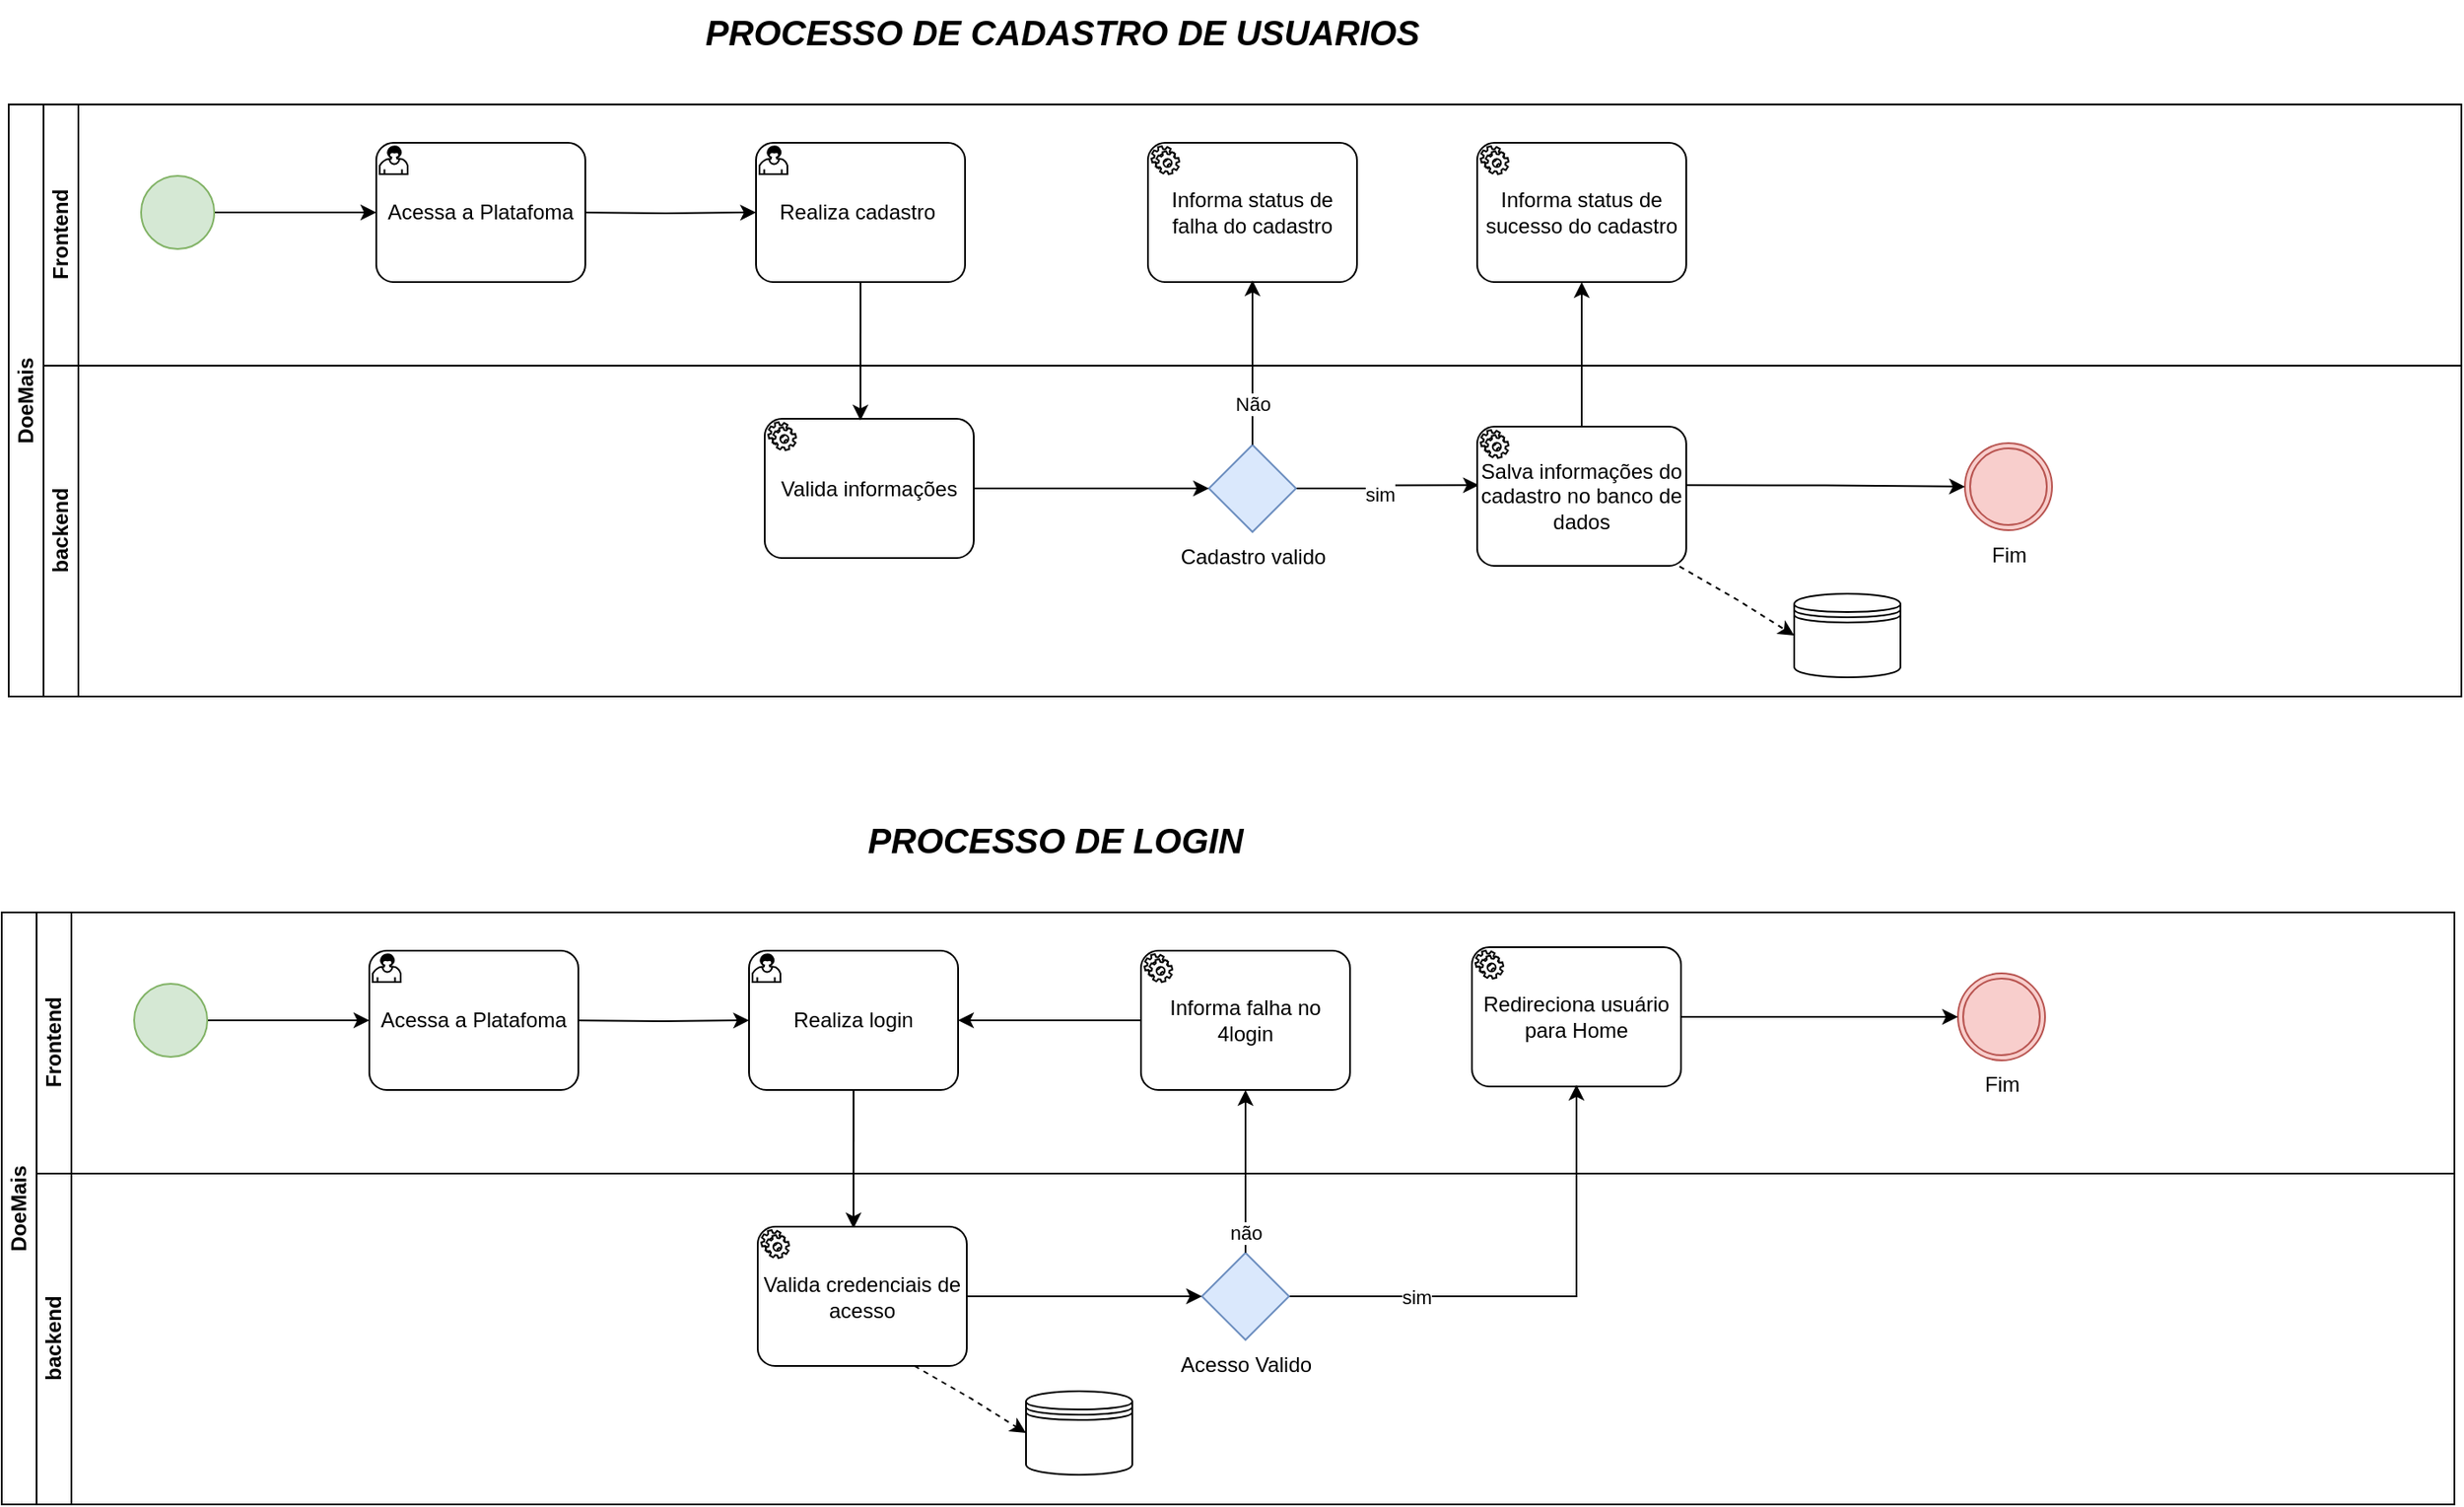 <mxfile version="24.7.16">
  <diagram id="MPlgNmoAkiDnlrxs8eGA" name="Processos">
    <mxGraphModel dx="1946" dy="2253" grid="0" gridSize="10" guides="1" tooltips="1" connect="1" arrows="1" fold="1" page="1" pageScale="1" pageWidth="827" pageHeight="1169" math="0" shadow="0">
      <root>
        <mxCell id="0" />
        <mxCell id="1" parent="0" />
        <mxCell id="Hq5JY7zZNwWvfK3bBxqk-1" value="DoeMais" style="swimlane;html=1;childLayout=stackLayout;resizeParent=1;resizeParentMax=0;horizontal=0;startSize=20;horizontalStack=0;whiteSpace=wrap;" vertex="1" parent="1">
          <mxGeometry x="60" y="30" width="1408" height="340" as="geometry" />
        </mxCell>
        <mxCell id="Hq5JY7zZNwWvfK3bBxqk-2" value="Frontend" style="swimlane;html=1;startSize=20;horizontal=0;" vertex="1" parent="Hq5JY7zZNwWvfK3bBxqk-1">
          <mxGeometry x="20" width="1388" height="150" as="geometry" />
        </mxCell>
        <mxCell id="Hq5JY7zZNwWvfK3bBxqk-3" value="" style="edgeStyle=orthogonalEdgeStyle;rounded=0;orthogonalLoop=1;jettySize=auto;html=1;" edge="1" parent="Hq5JY7zZNwWvfK3bBxqk-2" source="Hq5JY7zZNwWvfK3bBxqk-4" target="Hq5JY7zZNwWvfK3bBxqk-56">
          <mxGeometry relative="1" as="geometry">
            <mxPoint x="185" y="62.0" as="targetPoint" />
          </mxGeometry>
        </mxCell>
        <mxCell id="Hq5JY7zZNwWvfK3bBxqk-4" value="" style="points=[[0.145,0.145,0],[0.5,0,0],[0.855,0.145,0],[1,0.5,0],[0.855,0.855,0],[0.5,1,0],[0.145,0.855,0],[0,0.5,0]];shape=mxgraph.bpmn.event;html=1;verticalLabelPosition=bottom;labelBackgroundColor=#ffffff;verticalAlign=top;align=center;perimeter=ellipsePerimeter;outlineConnect=0;aspect=fixed;outline=standard;symbol=general;fillColor=#d5e8d4;strokeColor=#82b366;" vertex="1" parent="Hq5JY7zZNwWvfK3bBxqk-2">
          <mxGeometry x="56" y="41" width="42" height="42" as="geometry" />
        </mxCell>
        <mxCell id="Hq5JY7zZNwWvfK3bBxqk-5" value="" style="edgeStyle=orthogonalEdgeStyle;rounded=0;orthogonalLoop=1;jettySize=auto;html=1;entryX=0;entryY=0.5;entryDx=0;entryDy=0;entryPerimeter=0;" edge="1" parent="Hq5JY7zZNwWvfK3bBxqk-2" target="Hq5JY7zZNwWvfK3bBxqk-57">
          <mxGeometry relative="1" as="geometry">
            <mxPoint x="305" y="62" as="sourcePoint" />
            <mxPoint x="404" y="62" as="targetPoint" />
          </mxGeometry>
        </mxCell>
        <mxCell id="Hq5JY7zZNwWvfK3bBxqk-56" value="Acessa a Platafoma" style="points=[[0.25,0,0],[0.5,0,0],[0.75,0,0],[1,0.25,0],[1,0.5,0],[1,0.75,0],[0.75,1,0],[0.5,1,0],[0.25,1,0],[0,0.75,0],[0,0.5,0],[0,0.25,0]];shape=mxgraph.bpmn.task;whiteSpace=wrap;rectStyle=rounded;size=10;html=1;container=1;expand=0;collapsible=0;taskMarker=user;" vertex="1" parent="Hq5JY7zZNwWvfK3bBxqk-2">
          <mxGeometry x="191" y="22" width="120" height="80" as="geometry" />
        </mxCell>
        <mxCell id="Hq5JY7zZNwWvfK3bBxqk-57" value="Realiza cadastro&amp;nbsp;" style="points=[[0.25,0,0],[0.5,0,0],[0.75,0,0],[1,0.25,0],[1,0.5,0],[1,0.75,0],[0.75,1,0],[0.5,1,0],[0.25,1,0],[0,0.75,0],[0,0.5,0],[0,0.25,0]];shape=mxgraph.bpmn.task;whiteSpace=wrap;rectStyle=rounded;size=10;html=1;container=1;expand=0;collapsible=0;taskMarker=user;" vertex="1" parent="Hq5JY7zZNwWvfK3bBxqk-2">
          <mxGeometry x="409" y="22" width="120" height="80" as="geometry" />
        </mxCell>
        <mxCell id="Hq5JY7zZNwWvfK3bBxqk-61" value="Informa status de falha do cadastro" style="points=[[0.25,0,0],[0.5,0,0],[0.75,0,0],[1,0.25,0],[1,0.5,0],[1,0.75,0],[0.75,1,0],[0.5,1,0],[0.25,1,0],[0,0.75,0],[0,0.5,0],[0,0.25,0]];shape=mxgraph.bpmn.task;whiteSpace=wrap;rectStyle=rounded;size=10;html=1;container=1;expand=0;collapsible=0;taskMarker=service;" vertex="1" parent="Hq5JY7zZNwWvfK3bBxqk-2">
          <mxGeometry x="634" y="22" width="120" height="80" as="geometry" />
        </mxCell>
        <mxCell id="Hq5JY7zZNwWvfK3bBxqk-63" value="Informa status de sucesso do cadastro" style="points=[[0.25,0,0],[0.5,0,0],[0.75,0,0],[1,0.25,0],[1,0.5,0],[1,0.75,0],[0.75,1,0],[0.5,1,0],[0.25,1,0],[0,0.75,0],[0,0.5,0],[0,0.25,0]];shape=mxgraph.bpmn.task;whiteSpace=wrap;rectStyle=rounded;size=10;html=1;container=1;expand=0;collapsible=0;taskMarker=service;" vertex="1" parent="Hq5JY7zZNwWvfK3bBxqk-2">
          <mxGeometry x="823" y="22" width="120" height="80" as="geometry" />
        </mxCell>
        <mxCell id="Hq5JY7zZNwWvfK3bBxqk-14" value="backend" style="swimlane;html=1;startSize=20;horizontal=0;" vertex="1" parent="Hq5JY7zZNwWvfK3bBxqk-1">
          <mxGeometry x="20" y="150" width="1388" height="190" as="geometry" />
        </mxCell>
        <mxCell id="Hq5JY7zZNwWvfK3bBxqk-47" value="" style="edgeStyle=orthogonalEdgeStyle;rounded=0;orthogonalLoop=1;jettySize=auto;html=1;entryX=0.008;entryY=0.421;entryDx=0;entryDy=0;entryPerimeter=0;" edge="1" parent="Hq5JY7zZNwWvfK3bBxqk-14" source="Hq5JY7zZNwWvfK3bBxqk-41" target="Hq5JY7zZNwWvfK3bBxqk-62">
          <mxGeometry relative="1" as="geometry">
            <mxPoint x="821" y="70.5" as="targetPoint" />
          </mxGeometry>
        </mxCell>
        <mxCell id="Hq5JY7zZNwWvfK3bBxqk-48" value="sim" style="edgeLabel;html=1;align=center;verticalAlign=middle;resizable=0;points=[];" vertex="1" connectable="0" parent="Hq5JY7zZNwWvfK3bBxqk-47">
          <mxGeometry x="-0.098" y="-3" relative="1" as="geometry">
            <mxPoint as="offset" />
          </mxGeometry>
        </mxCell>
        <mxCell id="Hq5JY7zZNwWvfK3bBxqk-41" value="Cadastro valido" style="points=[[0.25,0.25,0],[0.5,0,0],[0.75,0.25,0],[1,0.5,0],[0.75,0.75,0],[0.5,1,0],[0.25,0.75,0],[0,0.5,0]];shape=mxgraph.bpmn.gateway2;html=1;verticalLabelPosition=bottom;labelBackgroundColor=#ffffff;verticalAlign=top;align=center;perimeter=rhombusPerimeter;outlineConnect=0;outline=none;symbol=none;fillColor=#dae8fc;strokeColor=#6c8ebf;" vertex="1" parent="Hq5JY7zZNwWvfK3bBxqk-14">
          <mxGeometry x="669" y="45.5" width="50" height="50" as="geometry" />
        </mxCell>
        <mxCell id="Hq5JY7zZNwWvfK3bBxqk-42" style="edgeStyle=orthogonalEdgeStyle;rounded=0;orthogonalLoop=1;jettySize=auto;html=1;entryX=0;entryY=0.5;entryDx=0;entryDy=0;entryPerimeter=0;exitX=1;exitY=0.5;exitDx=0;exitDy=0;exitPerimeter=0;" edge="1" parent="Hq5JY7zZNwWvfK3bBxqk-14" source="Hq5JY7zZNwWvfK3bBxqk-59" target="Hq5JY7zZNwWvfK3bBxqk-41">
          <mxGeometry relative="1" as="geometry">
            <mxPoint x="524.0" y="70.5" as="sourcePoint" />
          </mxGeometry>
        </mxCell>
        <mxCell id="Hq5JY7zZNwWvfK3bBxqk-55" style="edgeStyle=isometricEdgeStyle;rounded=0;orthogonalLoop=1;jettySize=auto;html=1;exitX=0.968;exitY=1.004;exitDx=0;exitDy=0;entryX=0;entryY=0.5;entryDx=0;entryDy=0;elbow=vertical;dashed=1;exitPerimeter=0;" edge="1" parent="Hq5JY7zZNwWvfK3bBxqk-14" source="Hq5JY7zZNwWvfK3bBxqk-62" target="Hq5JY7zZNwWvfK3bBxqk-54">
          <mxGeometry relative="1" as="geometry">
            <mxPoint x="941" y="100.5" as="sourcePoint" />
          </mxGeometry>
        </mxCell>
        <mxCell id="Hq5JY7zZNwWvfK3bBxqk-52" value="Fim" style="points=[[0.145,0.145,0],[0.5,0,0],[0.855,0.145,0],[1,0.5,0],[0.855,0.855,0],[0.5,1,0],[0.145,0.855,0],[0,0.5,0]];shape=mxgraph.bpmn.event;html=1;verticalLabelPosition=bottom;labelBackgroundColor=#ffffff;verticalAlign=top;align=center;perimeter=ellipsePerimeter;outlineConnect=0;aspect=fixed;outline=throwing;symbol=general;fillColor=#f8cecc;strokeColor=#b85450;" vertex="1" parent="Hq5JY7zZNwWvfK3bBxqk-14">
          <mxGeometry x="1103" y="44.5" width="50" height="50" as="geometry" />
        </mxCell>
        <mxCell id="Hq5JY7zZNwWvfK3bBxqk-53" style="edgeStyle=orthogonalEdgeStyle;rounded=0;orthogonalLoop=1;jettySize=auto;html=1;entryX=0;entryY=0.5;entryDx=0;entryDy=0;entryPerimeter=0;exitX=0.982;exitY=0.421;exitDx=0;exitDy=0;exitPerimeter=0;" edge="1" parent="Hq5JY7zZNwWvfK3bBxqk-14" source="Hq5JY7zZNwWvfK3bBxqk-62" target="Hq5JY7zZNwWvfK3bBxqk-52">
          <mxGeometry relative="1" as="geometry">
            <mxPoint x="941" y="70.5" as="sourcePoint" />
          </mxGeometry>
        </mxCell>
        <mxCell id="Hq5JY7zZNwWvfK3bBxqk-54" value="" style="shape=datastore;html=1;labelPosition=center;verticalLabelPosition=bottom;align=center;verticalAlign=top;" vertex="1" parent="Hq5JY7zZNwWvfK3bBxqk-14">
          <mxGeometry x="1005" y="131" width="61" height="48" as="geometry" />
        </mxCell>
        <mxCell id="Hq5JY7zZNwWvfK3bBxqk-59" value="Valida informações" style="points=[[0.25,0,0],[0.5,0,0],[0.75,0,0],[1,0.25,0],[1,0.5,0],[1,0.75,0],[0.75,1,0],[0.5,1,0],[0.25,1,0],[0,0.75,0],[0,0.5,0],[0,0.25,0]];shape=mxgraph.bpmn.task;whiteSpace=wrap;rectStyle=rounded;size=10;html=1;container=1;expand=0;collapsible=0;taskMarker=service;" vertex="1" parent="Hq5JY7zZNwWvfK3bBxqk-14">
          <mxGeometry x="414" y="30.5" width="120" height="80" as="geometry" />
        </mxCell>
        <mxCell id="Hq5JY7zZNwWvfK3bBxqk-62" value="Salva informações do cadastro no banco de dados" style="points=[[0.25,0,0],[0.5,0,0],[0.75,0,0],[1,0.25,0],[1,0.5,0],[1,0.75,0],[0.75,1,0],[0.5,1,0],[0.25,1,0],[0,0.75,0],[0,0.5,0],[0,0.25,0]];shape=mxgraph.bpmn.task;whiteSpace=wrap;rectStyle=rounded;size=10;html=1;container=1;expand=0;collapsible=0;taskMarker=service;" vertex="1" parent="Hq5JY7zZNwWvfK3bBxqk-14">
          <mxGeometry x="823" y="35" width="120" height="80" as="geometry" />
        </mxCell>
        <mxCell id="Hq5JY7zZNwWvfK3bBxqk-44" style="edgeStyle=orthogonalEdgeStyle;rounded=0;orthogonalLoop=1;jettySize=auto;html=1;exitX=0.5;exitY=1;exitDx=0;exitDy=0;exitPerimeter=0;entryX=0.458;entryY=0.013;entryDx=0;entryDy=0;entryPerimeter=0;" edge="1" parent="Hq5JY7zZNwWvfK3bBxqk-1" source="Hq5JY7zZNwWvfK3bBxqk-57" target="Hq5JY7zZNwWvfK3bBxqk-59">
          <mxGeometry relative="1" as="geometry">
            <mxPoint x="484" y="92" as="sourcePoint" />
            <mxPoint x="484" y="191" as="targetPoint" />
          </mxGeometry>
        </mxCell>
        <mxCell id="Hq5JY7zZNwWvfK3bBxqk-45" style="edgeStyle=orthogonalEdgeStyle;rounded=0;orthogonalLoop=1;jettySize=auto;html=1;entryX=0.5;entryY=0.987;entryDx=0;entryDy=0;entryPerimeter=0;" edge="1" parent="Hq5JY7zZNwWvfK3bBxqk-1" source="Hq5JY7zZNwWvfK3bBxqk-41" target="Hq5JY7zZNwWvfK3bBxqk-61">
          <mxGeometry relative="1" as="geometry">
            <mxPoint x="713.96" y="92.84" as="targetPoint" />
          </mxGeometry>
        </mxCell>
        <mxCell id="Hq5JY7zZNwWvfK3bBxqk-49" value="Não" style="edgeLabel;html=1;align=center;verticalAlign=middle;resizable=0;points=[];" vertex="1" connectable="0" parent="Hq5JY7zZNwWvfK3bBxqk-45">
          <mxGeometry x="-0.493" relative="1" as="geometry">
            <mxPoint as="offset" />
          </mxGeometry>
        </mxCell>
        <mxCell id="Hq5JY7zZNwWvfK3bBxqk-64" style="edgeStyle=orthogonalEdgeStyle;rounded=0;orthogonalLoop=1;jettySize=auto;html=1;entryX=0.5;entryY=1;entryDx=0;entryDy=0;entryPerimeter=0;" edge="1" parent="Hq5JY7zZNwWvfK3bBxqk-1" source="Hq5JY7zZNwWvfK3bBxqk-62" target="Hq5JY7zZNwWvfK3bBxqk-63">
          <mxGeometry relative="1" as="geometry" />
        </mxCell>
        <mxCell id="Hq5JY7zZNwWvfK3bBxqk-65" value="&lt;font style=&quot;font-size: 20px;&quot;&gt;&lt;b&gt;&lt;i&gt;PROCESSO DE CADASTRO DE USUARIOS&lt;/i&gt;&lt;/b&gt;&lt;/font&gt;" style="text;html=1;align=center;verticalAlign=middle;whiteSpace=wrap;rounded=0;" vertex="1" parent="1">
          <mxGeometry x="338" y="-30" width="654" height="36" as="geometry" />
        </mxCell>
        <mxCell id="Hq5JY7zZNwWvfK3bBxqk-66" value="DoeMais" style="swimlane;html=1;childLayout=stackLayout;resizeParent=1;resizeParentMax=0;horizontal=0;startSize=20;horizontalStack=0;whiteSpace=wrap;" vertex="1" parent="1">
          <mxGeometry x="56" y="494" width="1408" height="340" as="geometry" />
        </mxCell>
        <mxCell id="Hq5JY7zZNwWvfK3bBxqk-67" value="Frontend" style="swimlane;html=1;startSize=20;horizontal=0;" vertex="1" parent="Hq5JY7zZNwWvfK3bBxqk-66">
          <mxGeometry x="20" width="1388" height="150" as="geometry" />
        </mxCell>
        <mxCell id="Hq5JY7zZNwWvfK3bBxqk-68" value="" style="edgeStyle=orthogonalEdgeStyle;rounded=0;orthogonalLoop=1;jettySize=auto;html=1;" edge="1" parent="Hq5JY7zZNwWvfK3bBxqk-67" source="Hq5JY7zZNwWvfK3bBxqk-69" target="Hq5JY7zZNwWvfK3bBxqk-71">
          <mxGeometry relative="1" as="geometry">
            <mxPoint x="185" y="62.0" as="targetPoint" />
          </mxGeometry>
        </mxCell>
        <mxCell id="Hq5JY7zZNwWvfK3bBxqk-69" value="" style="points=[[0.145,0.145,0],[0.5,0,0],[0.855,0.145,0],[1,0.5,0],[0.855,0.855,0],[0.5,1,0],[0.145,0.855,0],[0,0.5,0]];shape=mxgraph.bpmn.event;html=1;verticalLabelPosition=bottom;labelBackgroundColor=#ffffff;verticalAlign=top;align=center;perimeter=ellipsePerimeter;outlineConnect=0;aspect=fixed;outline=standard;symbol=general;fillColor=#d5e8d4;strokeColor=#82b366;" vertex="1" parent="Hq5JY7zZNwWvfK3bBxqk-67">
          <mxGeometry x="56" y="41" width="42" height="42" as="geometry" />
        </mxCell>
        <mxCell id="Hq5JY7zZNwWvfK3bBxqk-70" value="" style="edgeStyle=orthogonalEdgeStyle;rounded=0;orthogonalLoop=1;jettySize=auto;html=1;entryX=0;entryY=0.5;entryDx=0;entryDy=0;entryPerimeter=0;" edge="1" parent="Hq5JY7zZNwWvfK3bBxqk-67" target="Hq5JY7zZNwWvfK3bBxqk-72">
          <mxGeometry relative="1" as="geometry">
            <mxPoint x="305" y="62" as="sourcePoint" />
            <mxPoint x="404" y="62" as="targetPoint" />
          </mxGeometry>
        </mxCell>
        <mxCell id="Hq5JY7zZNwWvfK3bBxqk-71" value="Acessa a Platafoma" style="points=[[0.25,0,0],[0.5,0,0],[0.75,0,0],[1,0.25,0],[1,0.5,0],[1,0.75,0],[0.75,1,0],[0.5,1,0],[0.25,1,0],[0,0.75,0],[0,0.5,0],[0,0.25,0]];shape=mxgraph.bpmn.task;whiteSpace=wrap;rectStyle=rounded;size=10;html=1;container=1;expand=0;collapsible=0;taskMarker=user;" vertex="1" parent="Hq5JY7zZNwWvfK3bBxqk-67">
          <mxGeometry x="191" y="22" width="120" height="80" as="geometry" />
        </mxCell>
        <mxCell id="Hq5JY7zZNwWvfK3bBxqk-72" value="Realiza login" style="points=[[0.25,0,0],[0.5,0,0],[0.75,0,0],[1,0.25,0],[1,0.5,0],[1,0.75,0],[0.75,1,0],[0.5,1,0],[0.25,1,0],[0,0.75,0],[0,0.5,0],[0,0.25,0]];shape=mxgraph.bpmn.task;whiteSpace=wrap;rectStyle=rounded;size=10;html=1;container=1;expand=0;collapsible=0;taskMarker=user;" vertex="1" parent="Hq5JY7zZNwWvfK3bBxqk-67">
          <mxGeometry x="409" y="22" width="120" height="80" as="geometry" />
        </mxCell>
        <mxCell id="Hq5JY7zZNwWvfK3bBxqk-73" value="Redireciona usuário para Home" style="points=[[0.25,0,0],[0.5,0,0],[0.75,0,0],[1,0.25,0],[1,0.5,0],[1,0.75,0],[0.75,1,0],[0.5,1,0],[0.25,1,0],[0,0.75,0],[0,0.5,0],[0,0.25,0]];shape=mxgraph.bpmn.task;whiteSpace=wrap;rectStyle=rounded;size=10;html=1;container=1;expand=0;collapsible=0;taskMarker=service;" vertex="1" parent="Hq5JY7zZNwWvfK3bBxqk-67">
          <mxGeometry x="824" y="20" width="120" height="80" as="geometry" />
        </mxCell>
        <mxCell id="Hq5JY7zZNwWvfK3bBxqk-95" style="edgeStyle=orthogonalEdgeStyle;rounded=0;orthogonalLoop=1;jettySize=auto;html=1;" edge="1" parent="Hq5JY7zZNwWvfK3bBxqk-67" source="Hq5JY7zZNwWvfK3bBxqk-93" target="Hq5JY7zZNwWvfK3bBxqk-72">
          <mxGeometry relative="1" as="geometry" />
        </mxCell>
        <mxCell id="Hq5JY7zZNwWvfK3bBxqk-93" value="Informa falha no 4l&lt;span style=&quot;background-color: initial;&quot;&gt;ogin&lt;/span&gt;" style="points=[[0.25,0,0],[0.5,0,0],[0.75,0,0],[1,0.25,0],[1,0.5,0],[1,0.75,0],[0.75,1,0],[0.5,1,0],[0.25,1,0],[0,0.75,0],[0,0.5,0],[0,0.25,0]];shape=mxgraph.bpmn.task;whiteSpace=wrap;rectStyle=rounded;size=10;html=1;container=1;expand=0;collapsible=0;taskMarker=service;" vertex="1" parent="Hq5JY7zZNwWvfK3bBxqk-67">
          <mxGeometry x="634" y="22" width="120" height="80" as="geometry" />
        </mxCell>
        <mxCell id="Hq5JY7zZNwWvfK3bBxqk-81" value="Fim" style="points=[[0.145,0.145,0],[0.5,0,0],[0.855,0.145,0],[1,0.5,0],[0.855,0.855,0],[0.5,1,0],[0.145,0.855,0],[0,0.5,0]];shape=mxgraph.bpmn.event;html=1;verticalLabelPosition=bottom;labelBackgroundColor=#ffffff;verticalAlign=top;align=center;perimeter=ellipsePerimeter;outlineConnect=0;aspect=fixed;outline=throwing;symbol=general;fillColor=#f8cecc;strokeColor=#b85450;" vertex="1" parent="Hq5JY7zZNwWvfK3bBxqk-67">
          <mxGeometry x="1103" y="35" width="50" height="50" as="geometry" />
        </mxCell>
        <mxCell id="Hq5JY7zZNwWvfK3bBxqk-82" style="edgeStyle=orthogonalEdgeStyle;rounded=0;orthogonalLoop=1;jettySize=auto;html=1;entryX=0;entryY=0.5;entryDx=0;entryDy=0;entryPerimeter=0;exitX=1;exitY=0.5;exitDx=0;exitDy=0;exitPerimeter=0;" edge="1" parent="Hq5JY7zZNwWvfK3bBxqk-67" source="Hq5JY7zZNwWvfK3bBxqk-73" target="Hq5JY7zZNwWvfK3bBxqk-81">
          <mxGeometry relative="1" as="geometry">
            <mxPoint x="940.84" y="218.68" as="sourcePoint" />
          </mxGeometry>
        </mxCell>
        <mxCell id="Hq5JY7zZNwWvfK3bBxqk-86" style="edgeStyle=orthogonalEdgeStyle;rounded=0;orthogonalLoop=1;jettySize=auto;html=1;exitX=0.5;exitY=1;exitDx=0;exitDy=0;exitPerimeter=0;entryX=0.458;entryY=0.013;entryDx=0;entryDy=0;entryPerimeter=0;" edge="1" parent="Hq5JY7zZNwWvfK3bBxqk-66" source="Hq5JY7zZNwWvfK3bBxqk-72" target="Hq5JY7zZNwWvfK3bBxqk-84">
          <mxGeometry relative="1" as="geometry">
            <mxPoint x="484" y="92" as="sourcePoint" />
            <mxPoint x="484" y="191" as="targetPoint" />
          </mxGeometry>
        </mxCell>
        <mxCell id="Hq5JY7zZNwWvfK3bBxqk-87" style="edgeStyle=orthogonalEdgeStyle;rounded=0;orthogonalLoop=1;jettySize=auto;html=1;entryX=0.5;entryY=0.987;entryDx=0;entryDy=0;entryPerimeter=0;" edge="1" parent="Hq5JY7zZNwWvfK3bBxqk-66" source="Hq5JY7zZNwWvfK3bBxqk-78" target="Hq5JY7zZNwWvfK3bBxqk-73">
          <mxGeometry relative="1" as="geometry">
            <mxPoint x="713.96" y="92.84" as="targetPoint" />
          </mxGeometry>
        </mxCell>
        <mxCell id="Hq5JY7zZNwWvfK3bBxqk-88" value="sim" style="edgeLabel;html=1;align=center;verticalAlign=middle;resizable=0;points=[];" vertex="1" connectable="0" parent="Hq5JY7zZNwWvfK3bBxqk-87">
          <mxGeometry x="-0.493" relative="1" as="geometry">
            <mxPoint as="offset" />
          </mxGeometry>
        </mxCell>
        <mxCell id="Hq5JY7zZNwWvfK3bBxqk-75" value="backend" style="swimlane;html=1;startSize=20;horizontal=0;" vertex="1" parent="Hq5JY7zZNwWvfK3bBxqk-66">
          <mxGeometry x="20" y="150" width="1388" height="190" as="geometry" />
        </mxCell>
        <mxCell id="Hq5JY7zZNwWvfK3bBxqk-78" value="Acesso Valido" style="points=[[0.25,0.25,0],[0.5,0,0],[0.75,0.25,0],[1,0.5,0],[0.75,0.75,0],[0.5,1,0],[0.25,0.75,0],[0,0.5,0]];shape=mxgraph.bpmn.gateway2;html=1;verticalLabelPosition=bottom;labelBackgroundColor=#ffffff;verticalAlign=top;align=center;perimeter=rhombusPerimeter;outlineConnect=0;outline=none;symbol=none;fillColor=#dae8fc;strokeColor=#6c8ebf;" vertex="1" parent="Hq5JY7zZNwWvfK3bBxqk-75">
          <mxGeometry x="669" y="45.5" width="50" height="50" as="geometry" />
        </mxCell>
        <mxCell id="Hq5JY7zZNwWvfK3bBxqk-79" style="edgeStyle=orthogonalEdgeStyle;rounded=0;orthogonalLoop=1;jettySize=auto;html=1;entryX=0;entryY=0.5;entryDx=0;entryDy=0;entryPerimeter=0;exitX=1;exitY=0.5;exitDx=0;exitDy=0;exitPerimeter=0;" edge="1" parent="Hq5JY7zZNwWvfK3bBxqk-75" source="Hq5JY7zZNwWvfK3bBxqk-84" target="Hq5JY7zZNwWvfK3bBxqk-78">
          <mxGeometry relative="1" as="geometry">
            <mxPoint x="524.0" y="70.5" as="sourcePoint" />
          </mxGeometry>
        </mxCell>
        <mxCell id="Hq5JY7zZNwWvfK3bBxqk-80" style="edgeStyle=isometricEdgeStyle;rounded=0;orthogonalLoop=1;jettySize=auto;html=1;exitX=0.75;exitY=1;exitDx=0;exitDy=0;entryX=0;entryY=0.5;entryDx=0;entryDy=0;elbow=vertical;dashed=1;exitPerimeter=0;" edge="1" parent="Hq5JY7zZNwWvfK3bBxqk-75" source="Hq5JY7zZNwWvfK3bBxqk-84" target="Hq5JY7zZNwWvfK3bBxqk-83">
          <mxGeometry relative="1" as="geometry">
            <mxPoint x="941" y="100.5" as="sourcePoint" />
          </mxGeometry>
        </mxCell>
        <mxCell id="Hq5JY7zZNwWvfK3bBxqk-83" value="" style="shape=datastore;html=1;labelPosition=center;verticalLabelPosition=bottom;align=center;verticalAlign=top;" vertex="1" parent="Hq5JY7zZNwWvfK3bBxqk-75">
          <mxGeometry x="568" y="125" width="61" height="48" as="geometry" />
        </mxCell>
        <mxCell id="Hq5JY7zZNwWvfK3bBxqk-84" value="Valida credenciais de acesso" style="points=[[0.25,0,0],[0.5,0,0],[0.75,0,0],[1,0.25,0],[1,0.5,0],[1,0.75,0],[0.75,1,0],[0.5,1,0],[0.25,1,0],[0,0.75,0],[0,0.5,0],[0,0.25,0]];shape=mxgraph.bpmn.task;whiteSpace=wrap;rectStyle=rounded;size=10;html=1;container=1;expand=0;collapsible=0;taskMarker=service;" vertex="1" parent="Hq5JY7zZNwWvfK3bBxqk-75">
          <mxGeometry x="414" y="30.5" width="120" height="80" as="geometry" />
        </mxCell>
        <mxCell id="Hq5JY7zZNwWvfK3bBxqk-94" value="não" style="edgeStyle=orthogonalEdgeStyle;rounded=0;orthogonalLoop=1;jettySize=auto;html=1;" edge="1" parent="Hq5JY7zZNwWvfK3bBxqk-66" source="Hq5JY7zZNwWvfK3bBxqk-78" target="Hq5JY7zZNwWvfK3bBxqk-93">
          <mxGeometry x="-0.733" relative="1" as="geometry">
            <mxPoint y="1" as="offset" />
          </mxGeometry>
        </mxCell>
        <mxCell id="Hq5JY7zZNwWvfK3bBxqk-90" value="&lt;font style=&quot;font-size: 20px;&quot;&gt;&lt;b&gt;&lt;i&gt;PROCESSO DE LOGIN&lt;/i&gt;&lt;/b&gt;&lt;/font&gt;" style="text;html=1;align=center;verticalAlign=middle;whiteSpace=wrap;rounded=0;" vertex="1" parent="1">
          <mxGeometry x="334" y="434" width="654" height="36" as="geometry" />
        </mxCell>
      </root>
    </mxGraphModel>
  </diagram>
</mxfile>
